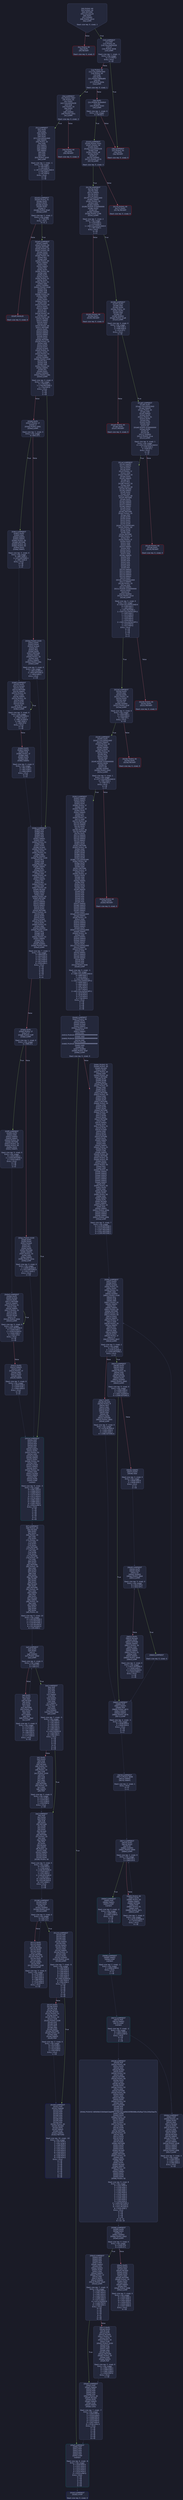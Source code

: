digraph G {
    node [shape=box, style="filled, rounded", color="#565f89", fontcolor="#c0caf5", fontname="Helvetica", fillcolor="#24283b"];
    edge [color="#414868", fontcolor="#c0caf5", fontname="Helvetica"];
    bgcolor="#1a1b26";
    0 [ label = "[00] PUSH1 80
[02] PUSH1 40
[04] MSTORE
[05] CALLVALUE
[06] DUP1
[07] ISZERO
[08] PUSH2 0010
[0b] JUMPI

Stack size req: 0, sizeΔ: 1
" shape = invhouse]
    1 [ label = "[0c] PUSH1 00
[0e] DUP1
[0f] REVERT

Stack size req: 0, sizeΔ: 0
" color = "red"]
    2 [ label = "[10] JUMPDEST
[11] POP
[12] PUSH1 04
[14] CALLDATASIZE
[15] LT
[16] PUSH2 0036
[19] JUMPI

Stack size req: 1, sizeΔ: -1
Entry->Op usage:
	0->17:POP:0
Entry->Exit:
	0->😵
"]
    3 [ label = "[1a] PUSH1 00
[1c] CALLDATALOAD
[1d] PUSH1 e0
[1f] SHR
[20] DUP1
[21] PUSH4 88f8d8f0
[26] EQ
[27] PUSH2 003b
[2a] JUMPI

Stack size req: 0, sizeΔ: 1
"]
    4 [ label = "[2b] DUP1
[2c] PUSH4 9c56d943
[31] EQ
[32] PUSH2 0163
[35] JUMPI

Stack size req: 1, sizeΔ: 0
Entry->Op usage:
	0->49:EQ:1
"]
    5 [ label = "[36] JUMPDEST
[37] PUSH1 00
[39] DUP1
[3a] REVERT

Stack size req: 0, sizeΔ: 0
" color = "red"]
    6 [ label = "[3b] JUMPDEST
[3c] PUSH2 0067
[3f] PUSH1 04
[41] DUP1
[42] CALLDATASIZE
[43] SUB
[44] PUSH1 20
[46] DUP2
[47] LT
[48] ISZERO
[49] PUSH2 0051
[4c] JUMPI

Stack size req: 0, sizeΔ: 3
"]
    7 [ label = "[4d] PUSH1 00
[4f] DUP1
[50] REVERT

Stack size req: 0, sizeΔ: 0
" color = "red"]
    8 [ label = "[51] JUMPDEST
[52] DUP2
[53] ADD
[54] SWAP1
[55] DUP1
[56] DUP1
[57] CALLDATALOAD
[58] SWAP1
[59] PUSH1 20
[5b] ADD
[5c] SWAP1
[5d] SWAP3
[5e] SWAP2
[5f] SWAP1
[60] POP
[61] POP
[62] POP
[63] PUSH2 02d3
[66] JUMP

Stack size req: 2, sizeΔ: -1
Entry->Op usage:
	0->83:ADD:1
	1->83:ADD:0
	1->87:CALLDATALOAD:0
	1->91:ADD:1
	1->97:POP:0
Entry->Exit:
	0->😵
	1->😵
"]
    9 [ label = "[67] JUMPDEST
[68] PUSH1 40
[6a] MLOAD
[6b] DUP1
[6c] DUP1
[6d] PUSH1 20
[6f] ADD
[70] DUP1
[71] PUSH1 20
[73] ADD
[74] DUP7
[75] DUP2
[76] MSTORE
[77] PUSH1 20
[79] ADD
[7a] DUP6
[7b] DUP2
[7c] MSTORE
[7d] PUSH1 20
[7f] ADD
[80] DUP5
[81] DUP2
[82] MSTORE
[83] PUSH1 20
[85] ADD
[86] DUP4
[87] DUP2
[88] SUB
[89] DUP4
[8a] MSTORE
[8b] DUP9
[8c] DUP2
[8d] DUP2
[8e] MLOAD
[8f] DUP2
[90] MSTORE
[91] PUSH1 20
[93] ADD
[94] SWAP2
[95] POP
[96] DUP1
[97] MLOAD
[98] SWAP1
[99] PUSH1 20
[9b] ADD
[9c] SWAP1
[9d] DUP1
[9e] DUP4
[9f] DUP4
[a0] PUSH1 00

Stack size req: 5, sizeΔ: 10
Entry->Op usage:
	0->130:MSTORE:1
	1->124:MSTORE:1
	2->118:MSTORE:1
	4->142:MLOAD:0
	4->151:MLOAD:0
	4->155:ADD:1
"]
    10 [ label = "[a2] JUMPDEST
[a3] DUP4
[a4] DUP2
[a5] LT
[a6] ISZERO
[a7] PUSH2 00bd
[aa] JUMPI

Stack size req: 4, sizeΔ: 0
Entry->Op usage:
	0->165:LT:0
	3->165:LT:1
"]
    11 [ label = "[ab] DUP1
[ac] DUP3
[ad] ADD
[ae] MLOAD
[af] DUP2
[b0] DUP5
[b1] ADD
[b2] MSTORE
[b3] PUSH1 20
[b5] DUP2
[b6] ADD
[b7] SWAP1
[b8] POP
[b9] PUSH2 00a2
[bc] JUMP

Stack size req: 3, sizeΔ: 0
Entry->Op usage:
	0->173:ADD:1
	0->177:ADD:1
	0->182:ADD:0
	0->184:POP:0
	1->173:ADD:0
	2->177:ADD:0
Entry->Exit:
	0->😵
"]
    12 [ label = "[bd] JUMPDEST
[be] POP
[bf] POP
[c0] POP
[c1] POP
[c2] SWAP1
[c3] POP
[c4] SWAP1
[c5] DUP2
[c6] ADD
[c7] SWAP1
[c8] PUSH1 1f
[ca] AND
[cb] DUP1
[cc] ISZERO
[cd] PUSH2 00ea
[d0] JUMPI

Stack size req: 7, sizeΔ: -5
Entry->Op usage:
	0->190:POP:0
	1->191:POP:0
	2->192:POP:0
	3->193:POP:0
	4->198:ADD:0
	4->202:AND:1
	4->204:ISZERO:0
	5->195:POP:0
	6->198:ADD:1
Entry->Exit:
	0->😵
	1->😵
	2->😵
	3->😵
	4->0
	5->😵
	6->😵
"]
    13 [ label = "[d1] DUP1
[d2] DUP3
[d3] SUB
[d4] DUP1
[d5] MLOAD
[d6] PUSH1 01
[d8] DUP4
[d9] PUSH1 20
[db] SUB
[dc] PUSH2 0100
[df] EXP
[e0] SUB
[e1] NOT
[e2] AND
[e3] DUP2
[e4] MSTORE
[e5] PUSH1 20
[e7] ADD
[e8] SWAP2
[e9] POP

Stack size req: 2, sizeΔ: 0
Entry->Op usage:
	0->211:SUB:1
	0->219:SUB:1
	1->211:SUB:0
	1->233:POP:0
Entry->Exit:
	1->😵
"]
    14 [ label = "[ea] JUMPDEST
[eb] POP
[ec] DUP4
[ed] DUP2
[ee] SUB
[ef] DUP3
[f0] MSTORE
[f1] DUP8
[f2] DUP2
[f3] DUP2
[f4] MLOAD
[f5] DUP2
[f6] MSTORE
[f7] PUSH1 20
[f9] ADD
[fa] SWAP2
[fb] POP
[fc] DUP1
[fd] MLOAD
[fe] SWAP1
[ff] PUSH1 20
[0101] ADD
[0102] SWAP1
[0103] DUP1
[0104] DUP4
[0105] DUP4
[0106] PUSH1 00

Stack size req: 9, sizeΔ: 5
Entry->Op usage:
	0->235:POP:0
	1->238:SUB:0
	1->246:MSTORE:0
	1->249:ADD:1
	1->251:POP:0
	2->240:MSTORE:0
	4->238:SUB:1
	8->244:MLOAD:0
	8->253:MLOAD:0
	8->257:ADD:1
Entry->Exit:
	0->😵
	1->😵
"]
    15 [ label = "[0108] JUMPDEST
[0109] DUP4
[010a] DUP2
[010b] LT
[010c] ISZERO
[010d] PUSH2 0123
[0110] JUMPI

Stack size req: 4, sizeΔ: 0
Entry->Op usage:
	0->267:LT:0
	3->267:LT:1
"]
    16 [ label = "[0111] DUP1
[0112] DUP3
[0113] ADD
[0114] MLOAD
[0115] DUP2
[0116] DUP5
[0117] ADD
[0118] MSTORE
[0119] PUSH1 20
[011b] DUP2
[011c] ADD
[011d] SWAP1
[011e] POP
[011f] PUSH2 0108
[0122] JUMP

Stack size req: 3, sizeΔ: 0
Entry->Op usage:
	0->275:ADD:1
	0->279:ADD:1
	0->284:ADD:0
	0->286:POP:0
	1->275:ADD:0
	2->279:ADD:0
Entry->Exit:
	0->😵
"]
    17 [ label = "[0123] JUMPDEST
[0124] POP
[0125] POP
[0126] POP
[0127] POP
[0128] SWAP1
[0129] POP
[012a] SWAP1
[012b] DUP2
[012c] ADD
[012d] SWAP1
[012e] PUSH1 1f
[0130] AND
[0131] DUP1
[0132] ISZERO
[0133] PUSH2 0150
[0136] JUMPI

Stack size req: 7, sizeΔ: -5
Entry->Op usage:
	0->292:POP:0
	1->293:POP:0
	2->294:POP:0
	3->295:POP:0
	4->300:ADD:0
	4->304:AND:1
	4->306:ISZERO:0
	5->297:POP:0
	6->300:ADD:1
Entry->Exit:
	0->😵
	1->😵
	2->😵
	3->😵
	4->0
	5->😵
	6->😵
"]
    18 [ label = "[0137] DUP1
[0138] DUP3
[0139] SUB
[013a] DUP1
[013b] MLOAD
[013c] PUSH1 01
[013e] DUP4
[013f] PUSH1 20
[0141] SUB
[0142] PUSH2 0100
[0145] EXP
[0146] SUB
[0147] NOT
[0148] AND
[0149] DUP2
[014a] MSTORE
[014b] PUSH1 20
[014d] ADD
[014e] SWAP2
[014f] POP

Stack size req: 2, sizeΔ: 0
Entry->Op usage:
	0->313:SUB:1
	0->321:SUB:1
	1->313:SUB:0
	1->335:POP:0
Entry->Exit:
	1->😵
"]
    19 [ label = "[0150] JUMPDEST
[0151] POP
[0152] SWAP8
[0153] POP
[0154] POP
[0155] POP
[0156] POP
[0157] POP
[0158] POP
[0159] POP
[015a] POP
[015b] PUSH1 40
[015d] MLOAD
[015e] DUP1
[015f] SWAP2
[0160] SUB
[0161] SWAP1
[0162] RETURN

Stack size req: 10, sizeΔ: -10
Entry->Op usage:
	0->337:POP:0
	1->352:SUB:0
	2->340:POP:0
	3->341:POP:0
	4->342:POP:0
	5->343:POP:0
	6->344:POP:0
	7->345:POP:0
	8->346:POP:0
	9->339:POP:0
Entry->Exit:
	0->😵
	1->😵
	2->😵
	3->😵
	4->😵
	5->😵
	6->😵
	7->😵
	8->😵
	9->😵
" color = "darkblue"]
    20 [ label = "[0163] JUMPDEST
[0164] PUSH2 02d1
[0167] PUSH1 04
[0169] DUP1
[016a] CALLDATASIZE
[016b] SUB
[016c] PUSH1 a0
[016e] DUP2
[016f] LT
[0170] ISZERO
[0171] PUSH2 0179
[0174] JUMPI

Stack size req: 0, sizeΔ: 3
"]
    21 [ label = "[0175] PUSH1 00
[0177] DUP1
[0178] REVERT

Stack size req: 0, sizeΔ: 0
" color = "red"]
    22 [ label = "[0179] JUMPDEST
[017a] DUP2
[017b] ADD
[017c] SWAP1
[017d] DUP1
[017e] DUP1
[017f] CALLDATALOAD
[0180] SWAP1
[0181] PUSH1 20
[0183] ADD
[0184] SWAP1
[0185] PUSH5 0100000000
[018b] DUP2
[018c] GT
[018d] ISZERO
[018e] PUSH2 0196
[0191] JUMPI

Stack size req: 2, sizeΔ: 2
Entry->Op usage:
	0->379:ADD:1
	1->379:ADD:0
	1->383:CALLDATALOAD:0
	1->387:ADD:1
Entry->Exit:
	0->😵
	1->2
"]
    23 [ label = "[0192] PUSH1 00
[0194] DUP1
[0195] REVERT

Stack size req: 0, sizeΔ: 0
" color = "red"]
    24 [ label = "[0196] JUMPDEST
[0197] DUP3
[0198] ADD
[0199] DUP4
[019a] PUSH1 20
[019c] DUP3
[019d] ADD
[019e] GT
[019f] ISZERO
[01a0] PUSH2 01a8
[01a3] JUMPI

Stack size req: 4, sizeΔ: 0
Entry->Op usage:
	0->408:ADD:1
	2->408:ADD:0
	3->414:GT:1
Entry->Exit:
	0->😵
"]
    25 [ label = "[01a4] PUSH1 00
[01a6] DUP1
[01a7] REVERT

Stack size req: 0, sizeΔ: 0
" color = "red"]
    26 [ label = "[01a8] JUMPDEST
[01a9] DUP1
[01aa] CALLDATALOAD
[01ab] SWAP1
[01ac] PUSH1 20
[01ae] ADD
[01af] SWAP2
[01b0] DUP5
[01b1] PUSH1 01
[01b3] DUP4
[01b4] MUL
[01b5] DUP5
[01b6] ADD
[01b7] GT
[01b8] PUSH5 0100000000
[01be] DUP4
[01bf] GT
[01c0] OR
[01c1] ISZERO
[01c2] PUSH2 01ca
[01c5] JUMPI

Stack size req: 4, sizeΔ: 1
Entry->Op usage:
	0->426:CALLDATALOAD:0
	0->430:ADD:1
	3->439:GT:1
Entry->Exit:
	0->😵
	1->0
"]
    27 [ label = "[01c6] PUSH1 00
[01c8] DUP1
[01c9] REVERT

Stack size req: 0, sizeΔ: 0
" color = "red"]
    28 [ label = "[01ca] JUMPDEST
[01cb] SWAP2
[01cc] SWAP1
[01cd] DUP1
[01ce] DUP1
[01cf] PUSH1 1f
[01d1] ADD
[01d2] PUSH1 20
[01d4] DUP1
[01d5] SWAP2
[01d6] DIV
[01d7] MUL
[01d8] PUSH1 20
[01da] ADD
[01db] PUSH1 40
[01dd] MLOAD
[01de] SWAP1
[01df] DUP2
[01e0] ADD
[01e1] PUSH1 40
[01e3] MSTORE
[01e4] DUP1
[01e5] SWAP4
[01e6] SWAP3
[01e7] SWAP2
[01e8] SWAP1
[01e9] DUP2
[01ea] DUP2
[01eb] MSTORE
[01ec] PUSH1 20
[01ee] ADD
[01ef] DUP4
[01f0] DUP4
[01f1] DUP1
[01f2] DUP3
[01f3] DUP5
[01f4] CALLDATACOPY
[01f5] PUSH1 00
[01f7] DUP2
[01f8] DUP5
[01f9] ADD
[01fa] MSTORE
[01fb] PUSH1 1f
[01fd] NOT
[01fe] PUSH1 1f
[0200] DUP3
[0201] ADD
[0202] AND
[0203] SWAP1
[0204] POP
[0205] DUP1
[0206] DUP4
[0207] ADD
[0208] SWAP3
[0209] POP
[020a] POP
[020b] POP
[020c] POP
[020d] POP
[020e] POP
[020f] POP
[0210] SWAP2
[0211] SWAP3
[0212] SWAP2
[0213] SWAP3
[0214] SWAP1
[0215] DUP1
[0216] CALLDATALOAD
[0217] SWAP1
[0218] PUSH1 20
[021a] ADD
[021b] SWAP1
[021c] PUSH5 0100000000
[0222] DUP2
[0223] GT
[0224] ISZERO
[0225] PUSH2 022d
[0228] JUMPI

Stack size req: 5, sizeΔ: 0
Entry->Op usage:
	0->534:CALLDATALOAD:0
	0->538:ADD:1
	1->465:ADD:1
	1->491:MSTORE:1
	1->500:CALLDATACOPY:2
	1->505:ADD:1
	1->513:ADD:0
	1->516:POP:0
	1->525:POP:0
	1->526:POP:0
	2->500:CALLDATACOPY:1
	2->523:POP:0
	2->527:POP:0
Entry->Exit:
	0->😵
	1->😵
	2->😵
	3->2
	4->3
"]
    29 [ label = "[0229] PUSH1 00
[022b] DUP1
[022c] REVERT

Stack size req: 0, sizeΔ: 0
" color = "red"]
    30 [ label = "[022d] JUMPDEST
[022e] DUP3
[022f] ADD
[0230] DUP4
[0231] PUSH1 20
[0233] DUP3
[0234] ADD
[0235] GT
[0236] ISZERO
[0237] PUSH2 023f
[023a] JUMPI

Stack size req: 4, sizeΔ: 0
Entry->Op usage:
	0->559:ADD:1
	2->559:ADD:0
	3->565:GT:1
Entry->Exit:
	0->😵
"]
    31 [ label = "[023b] PUSH1 00
[023d] DUP1
[023e] REVERT

Stack size req: 0, sizeΔ: 0
" color = "red"]
    32 [ label = "[023f] JUMPDEST
[0240] DUP1
[0241] CALLDATALOAD
[0242] SWAP1
[0243] PUSH1 20
[0245] ADD
[0246] SWAP2
[0247] DUP5
[0248] PUSH1 01
[024a] DUP4
[024b] MUL
[024c] DUP5
[024d] ADD
[024e] GT
[024f] PUSH5 0100000000
[0255] DUP4
[0256] GT
[0257] OR
[0258] ISZERO
[0259] PUSH2 0261
[025c] JUMPI

Stack size req: 4, sizeΔ: 1
Entry->Op usage:
	0->577:CALLDATALOAD:0
	0->581:ADD:1
	3->590:GT:1
Entry->Exit:
	0->😵
	1->0
"]
    33 [ label = "[025d] PUSH1 00
[025f] DUP1
[0260] REVERT

Stack size req: 0, sizeΔ: 0
" color = "red"]
    34 [ label = "[0261] JUMPDEST
[0262] SWAP2
[0263] SWAP1
[0264] DUP1
[0265] DUP1
[0266] PUSH1 1f
[0268] ADD
[0269] PUSH1 20
[026b] DUP1
[026c] SWAP2
[026d] DIV
[026e] MUL
[026f] PUSH1 20
[0271] ADD
[0272] PUSH1 40
[0274] MLOAD
[0275] SWAP1
[0276] DUP2
[0277] ADD
[0278] PUSH1 40
[027a] MSTORE
[027b] DUP1
[027c] SWAP4
[027d] SWAP3
[027e] SWAP2
[027f] SWAP1
[0280] DUP2
[0281] DUP2
[0282] MSTORE
[0283] PUSH1 20
[0285] ADD
[0286] DUP4
[0287] DUP4
[0288] DUP1
[0289] DUP3
[028a] DUP5
[028b] CALLDATACOPY
[028c] PUSH1 00
[028e] DUP2
[028f] DUP5
[0290] ADD
[0291] MSTORE
[0292] PUSH1 1f
[0294] NOT
[0295] PUSH1 1f
[0297] DUP3
[0298] ADD
[0299] AND
[029a] SWAP1
[029b] POP
[029c] DUP1
[029d] DUP4
[029e] ADD
[029f] SWAP3
[02a0] POP
[02a1] POP
[02a2] POP
[02a3] POP
[02a4] POP
[02a5] POP
[02a6] POP
[02a7] SWAP2
[02a8] SWAP3
[02a9] SWAP2
[02aa] SWAP3
[02ab] SWAP1
[02ac] DUP1
[02ad] CALLDATALOAD
[02ae] SWAP1
[02af] PUSH1 20
[02b1] ADD
[02b2] SWAP1
[02b3] SWAP3
[02b4] SWAP2
[02b5] SWAP1
[02b6] DUP1
[02b7] CALLDATALOAD
[02b8] SWAP1
[02b9] PUSH1 20
[02bb] ADD
[02bc] SWAP1
[02bd] SWAP3
[02be] SWAP2
[02bf] SWAP1
[02c0] DUP1
[02c1] CALLDATALOAD
[02c2] SWAP1
[02c3] PUSH1 20
[02c5] ADD
[02c6] SWAP1
[02c7] SWAP3
[02c8] SWAP2
[02c9] SWAP1
[02ca] POP
[02cb] POP
[02cc] POP
[02cd] PUSH2 0446
[02d0] JUMP

Stack size req: 5, sizeΔ: -1
Entry->Op usage:
	0->685:CALLDATALOAD:0
	0->689:ADD:1
	1->616:ADD:1
	1->642:MSTORE:1
	1->651:CALLDATACOPY:2
	1->656:ADD:1
	1->664:ADD:0
	1->667:POP:0
	1->676:POP:0
	1->677:POP:0
	2->651:CALLDATACOPY:1
	2->674:POP:0
	2->678:POP:0
	3->715:POP:0
	4->716:POP:0
Entry->Exit:
	0->😵
	1->😵
	2->😵
	3->😵
	4->😵
"]
    35 [ label = "[02d1] JUMPDEST
[02d2] STOP

Stack size req: 0, sizeΔ: 0
" color = "darkblue"]
    36 [ label = "[02d3] JUMPDEST
[02d4] PUSH1 01
[02d6] DUP2
[02d7] DUP2
[02d8] SLOAD
[02d9] DUP2
[02da] LT
[02db] PUSH2 02e0
[02de] JUMPI

Stack size req: 1, sizeΔ: 2
Entry->Op usage:
	0->730:LT:0
Entry->Exit:
	0->0, 2
"]
    37 [ label = "[02df] INVALID

Stack size req: 0, sizeΔ: 0
" color = "red"]
    38 [ label = "[02e0] JUMPDEST
[02e1] SWAP1
[02e2] PUSH1 00
[02e4] MSTORE
[02e5] PUSH1 20
[02e7] PUSH1 00
[02e9] SHA3
[02ea] SWAP1
[02eb] PUSH1 05
[02ed] MUL
[02ee] ADD
[02ef] PUSH1 00
[02f1] SWAP2
[02f2] POP
[02f3] SWAP1
[02f4] POP
[02f5] DUP1
[02f6] PUSH1 00
[02f8] ADD
[02f9] DUP1
[02fa] SLOAD
[02fb] PUSH1 01
[02fd] DUP2
[02fe] PUSH1 01
[0300] AND
[0301] ISZERO
[0302] PUSH2 0100
[0305] MUL
[0306] SUB
[0307] AND
[0308] PUSH1 02
[030a] SWAP1
[030b] DIV
[030c] DUP1
[030d] PUSH1 1f
[030f] ADD
[0310] PUSH1 20
[0312] DUP1
[0313] SWAP2
[0314] DIV
[0315] MUL
[0316] PUSH1 20
[0318] ADD
[0319] PUSH1 40
[031b] MLOAD
[031c] SWAP1
[031d] DUP2
[031e] ADD
[031f] PUSH1 40
[0321] MSTORE
[0322] DUP1
[0323] SWAP3
[0324] SWAP2
[0325] SWAP1
[0326] DUP2
[0327] DUP2
[0328] MSTORE
[0329] PUSH1 20
[032b] ADD
[032c] DUP3
[032d] DUP1
[032e] SLOAD
[032f] PUSH1 01
[0331] DUP2
[0332] PUSH1 01
[0334] AND
[0335] ISZERO
[0336] PUSH2 0100
[0339] MUL
[033a] SUB
[033b] AND
[033c] PUSH1 02
[033e] SWAP1
[033f] DIV
[0340] DUP1
[0341] ISZERO
[0342] PUSH2 038c
[0345] JUMPI

Stack size req: 3, sizeΔ: 4
Entry->Op usage:
	0->749:MUL:1
	1->740:MSTORE:1
	2->754:POP:0
Entry->Exit:
	0->😵
	1->😵
	2->😵
"]
    39 [ label = "[0346] DUP1
[0347] PUSH1 1f
[0349] LT
[034a] PUSH2 0361
[034d] JUMPI

Stack size req: 1, sizeΔ: 0
Entry->Op usage:
	0->841:LT:1
"]
    40 [ label = "[034e] PUSH2 0100
[0351] DUP1
[0352] DUP4
[0353] SLOAD
[0354] DIV
[0355] MUL
[0356] DUP4
[0357] MSTORE
[0358] SWAP2
[0359] PUSH1 20
[035b] ADD
[035c] SWAP2
[035d] PUSH2 038c
[0360] JUMP

Stack size req: 3, sizeΔ: 0
Entry->Op usage:
	1->851:SLOAD:0
	2->855:MSTORE:0
	2->859:ADD:1
Entry->Exit:
	2->😵
"]
    41 [ label = "[0361] JUMPDEST
[0362] DUP3
[0363] ADD
[0364] SWAP2
[0365] SWAP1
[0366] PUSH1 00
[0368] MSTORE
[0369] PUSH1 20
[036b] PUSH1 00
[036d] SHA3
[036e] SWAP1

Stack size req: 3, sizeΔ: 0
Entry->Op usage:
	0->867:ADD:1
	1->872:MSTORE:1
	2->867:ADD:0
Entry->Exit:
	0->😵
	1->😵
	2->0
"]
    42 [ label = "[036f] JUMPDEST
[0370] DUP2
[0371] SLOAD
[0372] DUP2
[0373] MSTORE
[0374] SWAP1
[0375] PUSH1 01
[0377] ADD
[0378] SWAP1
[0379] PUSH1 20
[037b] ADD
[037c] DUP1
[037d] DUP4
[037e] GT
[037f] PUSH2 036f
[0382] JUMPI

Stack size req: 3, sizeΔ: 0
Entry->Op usage:
	0->883:MSTORE:0
	0->891:ADD:1
	1->881:SLOAD:0
	1->887:ADD:1
	2->894:GT:0
Entry->Exit:
	0->😵
	1->😵
"]
    43 [ label = "[0383] DUP3
[0384] SWAP1
[0385] SUB
[0386] PUSH1 1f
[0388] AND
[0389] DUP3
[038a] ADD
[038b] SWAP2

Stack size req: 3, sizeΔ: 0
Entry->Op usage:
	0->901:SUB:0
	2->901:SUB:1
	2->906:ADD:0
Entry->Exit:
	0->😵
	2->0
"]
    44 [ label = "[038c] JUMPDEST
[038d] POP
[038e] POP
[038f] POP
[0390] POP
[0391] POP
[0392] SWAP1
[0393] DUP1
[0394] PUSH1 01
[0396] ADD
[0397] DUP1
[0398] SLOAD
[0399] PUSH1 01
[039b] DUP2
[039c] PUSH1 01
[039e] AND
[039f] ISZERO
[03a0] PUSH2 0100
[03a3] MUL
[03a4] SUB
[03a5] AND
[03a6] PUSH1 02
[03a8] SWAP1
[03a9] DIV
[03aa] DUP1
[03ab] PUSH1 1f
[03ad] ADD
[03ae] PUSH1 20
[03b0] DUP1
[03b1] SWAP2
[03b2] DIV
[03b3] MUL
[03b4] PUSH1 20
[03b6] ADD
[03b7] PUSH1 40
[03b9] MLOAD
[03ba] SWAP1
[03bb] DUP2
[03bc] ADD
[03bd] PUSH1 40
[03bf] MSTORE
[03c0] DUP1
[03c1] SWAP3
[03c2] SWAP2
[03c3] SWAP1
[03c4] DUP2
[03c5] DUP2
[03c6] MSTORE
[03c7] PUSH1 20
[03c9] ADD
[03ca] DUP3
[03cb] DUP1
[03cc] SLOAD
[03cd] PUSH1 01
[03cf] DUP2
[03d0] PUSH1 01
[03d2] AND
[03d3] ISZERO
[03d4] PUSH2 0100
[03d7] MUL
[03d8] SUB
[03d9] AND
[03da] PUSH1 02
[03dc] SWAP1
[03dd] DIV
[03de] DUP1
[03df] ISZERO
[03e0] PUSH2 042a
[03e3] JUMPI

Stack size req: 7, sizeΔ: 1
Entry->Op usage:
	0->909:POP:0
	1->910:POP:0
	2->911:POP:0
	3->912:POP:0
	4->913:POP:0
	6->918:ADD:1
Entry->Exit:
	0->😵
	1->😵
	2->😵
	3->😵
	4->😵
	5->7
	6->6
"]
    45 [ label = "[03e4] DUP1
[03e5] PUSH1 1f
[03e7] LT
[03e8] PUSH2 03ff
[03eb] JUMPI

Stack size req: 1, sizeΔ: 0
Entry->Op usage:
	0->999:LT:1
"]
    46 [ label = "[03ec] PUSH2 0100
[03ef] DUP1
[03f0] DUP4
[03f1] SLOAD
[03f2] DIV
[03f3] MUL
[03f4] DUP4
[03f5] MSTORE
[03f6] SWAP2
[03f7] PUSH1 20
[03f9] ADD
[03fa] SWAP2
[03fb] PUSH2 042a
[03fe] JUMP

Stack size req: 3, sizeΔ: 0
Entry->Op usage:
	1->1009:SLOAD:0
	2->1013:MSTORE:0
	2->1017:ADD:1
Entry->Exit:
	2->😵
"]
    47 [ label = "[03ff] JUMPDEST
[0400] DUP3
[0401] ADD
[0402] SWAP2
[0403] SWAP1
[0404] PUSH1 00
[0406] MSTORE
[0407] PUSH1 20
[0409] PUSH1 00
[040b] SHA3
[040c] SWAP1

Stack size req: 3, sizeΔ: 0
Entry->Op usage:
	0->1025:ADD:1
	1->1030:MSTORE:1
	2->1025:ADD:0
Entry->Exit:
	0->😵
	1->😵
	2->0
"]
    48 [ label = "[040d] JUMPDEST
[040e] DUP2
[040f] SLOAD
[0410] DUP2
[0411] MSTORE
[0412] SWAP1
[0413] PUSH1 01
[0415] ADD
[0416] SWAP1
[0417] PUSH1 20
[0419] ADD
[041a] DUP1
[041b] DUP4
[041c] GT
[041d] PUSH2 040d
[0420] JUMPI

Stack size req: 3, sizeΔ: 0
Entry->Op usage:
	0->1041:MSTORE:0
	0->1049:ADD:1
	1->1039:SLOAD:0
	1->1045:ADD:1
	2->1052:GT:0
Entry->Exit:
	0->😵
	1->😵
"]
    49 [ label = "[0421] DUP3
[0422] SWAP1
[0423] SUB
[0424] PUSH1 1f
[0426] AND
[0427] DUP3
[0428] ADD
[0429] SWAP2

Stack size req: 3, sizeΔ: 0
Entry->Op usage:
	0->1059:SUB:0
	2->1059:SUB:1
	2->1064:ADD:0
Entry->Exit:
	0->😵
	2->0
"]
    50 [ label = "[042a] JUMPDEST
[042b] POP
[042c] POP
[042d] POP
[042e] POP
[042f] POP
[0430] SWAP1
[0431] DUP1
[0432] PUSH1 02
[0434] ADD
[0435] SLOAD
[0436] SWAP1
[0437] DUP1
[0438] PUSH1 03
[043a] ADD
[043b] SLOAD
[043c] SWAP1
[043d] DUP1
[043e] PUSH1 04
[0440] ADD
[0441] SLOAD
[0442] SWAP1
[0443] POP
[0444] DUP6
[0445] JUMP
Indirect!

Stack size req: 9, sizeΔ: -3
Entry->Op usage:
	0->1067:POP:0
	1->1068:POP:0
	2->1069:POP:0
	3->1070:POP:0
	4->1071:POP:0
	6->1076:ADD:1
	6->1082:ADD:1
	6->1088:ADD:1
	6->1091:POP:0
	8->1093:JUMP:0
Entry->Exit:
	0->😵
	1->😵
	2->😵
	3->😵
	4->😵
	5->3
	6->😵
" color = "teal"]
    51 [ label = "[0446] JUMPDEST
[0447] PUSH1 00
[0449] DUP1
[044a] SWAP1
[044b] SLOAD
[044c] SWAP1
[044d] PUSH2 0100
[0450] EXP
[0451] SWAP1
[0452] DIV
[0453] PUSH20 ffffffffffffffffffffffffffffffffffffffff
[0468] AND
[0469] PUSH20 ffffffffffffffffffffffffffffffffffffffff
[047e] AND
[047f] CALLER
[0480] PUSH20 ffffffffffffffffffffffffffffffffffffffff
[0495] AND
[0496] EQ
[0497] ISZERO
[0498] PUSH2 05ef
[049b] JUMPI

Stack size req: 0, sizeΔ: 0
"]
    52 [ label = "[049c] PUSH1 01
[049e] PUSH1 40
[04a0] MLOAD
[04a1] DUP1
[04a2] PUSH1 a0
[04a4] ADD
[04a5] PUSH1 40
[04a7] MSTORE
[04a8] DUP1
[04a9] DUP8
[04aa] DUP2
[04ab] MSTORE
[04ac] PUSH1 20
[04ae] ADD
[04af] DUP7
[04b0] DUP2
[04b1] MSTORE
[04b2] PUSH1 20
[04b4] ADD
[04b5] DUP6
[04b6] DUP2
[04b7] MSTORE
[04b8] PUSH1 20
[04ba] ADD
[04bb] DUP5
[04bc] DUP2
[04bd] MSTORE
[04be] PUSH1 20
[04c0] ADD
[04c1] DUP4
[04c2] DUP2
[04c3] MSTORE
[04c4] POP
[04c5] SWAP1
[04c6] DUP1
[04c7] PUSH1 01
[04c9] DUP2
[04ca] SLOAD
[04cb] ADD
[04cc] DUP1
[04cd] DUP3
[04ce] SSTORE
[04cf] DUP1
[04d0] SWAP2
[04d1] POP
[04d2] POP
[04d3] SWAP1
[04d4] PUSH1 01
[04d6] DUP3
[04d7] SUB
[04d8] SWAP1
[04d9] PUSH1 00
[04db] MSTORE
[04dc] PUSH1 20
[04de] PUSH1 00
[04e0] SHA3
[04e1] SWAP1
[04e2] PUSH1 05
[04e4] MUL
[04e5] ADD
[04e6] PUSH1 00
[04e8] SWAP1
[04e9] SWAP2
[04ea] SWAP3
[04eb] SWAP1
[04ec] SWAP2
[04ed] SWAP1
[04ee] SWAP2
[04ef] POP
[04f0] PUSH1 00
[04f2] DUP3
[04f3] ADD
[04f4] MLOAD
[04f5] DUP2
[04f6] PUSH1 00
[04f8] ADD
[04f9] SWAP1
[04fa] DUP1
[04fb] MLOAD
[04fc] SWAP1
[04fd] PUSH1 20
[04ff] ADD
[0500] SWAP1
[0501] PUSH2 050b
[0504] SWAP3
[0505] SWAP2
[0506] SWAP1
[0507] PUSH2 05f6
[050a] JUMP

Stack size req: 5, sizeΔ: 7
Entry->Op usage:
	0->1219:MSTORE:1
	1->1213:MSTORE:1
	2->1207:MSTORE:1
	3->1201:MSTORE:1
	4->1195:MSTORE:1
"]
    53 [ label = "[050b] JUMPDEST
[050c] POP
[050d] PUSH1 20
[050f] DUP3
[0510] ADD
[0511] MLOAD
[0512] DUP2
[0513] PUSH1 01
[0515] ADD
[0516] SWAP1
[0517] DUP1
[0518] MLOAD
[0519] SWAP1
[051a] PUSH1 20
[051c] ADD
[051d] SWAP1
[051e] PUSH2 0528
[0521] SWAP3
[0522] SWAP2
[0523] SWAP1
[0524] PUSH2 05f6
[0527] JUMP

Stack size req: 3, sizeΔ: 3
Entry->Op usage:
	0->1292:POP:0
	1->1301:ADD:1
	2->1296:ADD:0
Entry->Exit:
	0->😵
"]
    54 [ label = "[0528] JUMPDEST
[0529] POP
[052a] PUSH1 40
[052c] DUP3
[052d] ADD
[052e] MLOAD
[052f] DUP2
[0530] PUSH1 02
[0532] ADD
[0533] SSTORE
[0534] PUSH1 60
[0536] DUP3
[0537] ADD
[0538] MLOAD
[0539] DUP2
[053a] PUSH1 03
[053c] ADD
[053d] SSTORE
[053e] PUSH1 80
[0540] DUP3
[0541] ADD
[0542] MLOAD
[0543] DUP2
[0544] PUSH1 04
[0546] ADD
[0547] SSTORE
[0548] POP
[0549] POP
[054a] POP
[054b] PUSH32 68569b533bfdeb53ee0f87318e7aa1ad56335f80086c45dfaa733c24fa43ea7b
[056c] DUP6
[056d] DUP3
[056e] PUSH1 40
[0570] MLOAD
[0571] DUP1
[0572] DUP1
[0573] PUSH1 20
[0575] ADD
[0576] DUP4
[0577] DUP2
[0578] MSTORE
[0579] PUSH1 20
[057b] ADD
[057c] DUP3
[057d] DUP2
[057e] SUB
[057f] DUP3
[0580] MSTORE
[0581] DUP5
[0582] DUP2
[0583] DUP2
[0584] MLOAD
[0585] DUP2
[0586] MSTORE
[0587] PUSH1 20
[0589] ADD
[058a] SWAP2
[058b] POP
[058c] DUP1
[058d] MLOAD
[058e] SWAP1
[058f] PUSH1 20
[0591] ADD
[0592] SWAP1
[0593] DUP1
[0594] DUP4
[0595] DUP4
[0596] PUSH1 00

Stack size req: 9, sizeΔ: 8
Entry->Op usage:
	0->1321:POP:0
	1->1330:ADD:1
	1->1340:ADD:1
	1->1350:ADD:1
	1->1352:POP:0
	2->1325:ADD:0
	2->1335:ADD:0
	2->1345:ADD:0
	2->1353:POP:0
	3->1354:POP:0
	4->1400:MSTORE:1
	8->1412:MLOAD:0
	8->1421:MLOAD:0
	8->1425:ADD:1
Entry->Exit:
	0->😵
	1->😵
	2->😵
	3->😵
	4->9, 12
	8->10, 16
"]
    55 [ label = "[0598] JUMPDEST
[0599] DUP4
[059a] DUP2
[059b] LT
[059c] ISZERO
[059d] PUSH2 05b3
[05a0] JUMPI

Stack size req: 4, sizeΔ: 0
Entry->Op usage:
	0->1435:LT:0
	3->1435:LT:1
"]
    56 [ label = "[05a1] DUP1
[05a2] DUP3
[05a3] ADD
[05a4] MLOAD
[05a5] DUP2
[05a6] DUP5
[05a7] ADD
[05a8] MSTORE
[05a9] PUSH1 20
[05ab] DUP2
[05ac] ADD
[05ad] SWAP1
[05ae] POP
[05af] PUSH2 0598
[05b2] JUMP

Stack size req: 3, sizeΔ: 0
Entry->Op usage:
	0->1443:ADD:1
	0->1447:ADD:1
	0->1452:ADD:0
	0->1454:POP:0
	1->1443:ADD:0
	2->1447:ADD:0
Entry->Exit:
	0->😵
"]
    57 [ label = "[05b3] JUMPDEST
[05b4] POP
[05b5] POP
[05b6] POP
[05b7] POP
[05b8] SWAP1
[05b9] POP
[05ba] SWAP1
[05bb] DUP2
[05bc] ADD
[05bd] SWAP1
[05be] PUSH1 1f
[05c0] AND
[05c1] DUP1
[05c2] ISZERO
[05c3] PUSH2 05e0
[05c6] JUMPI

Stack size req: 7, sizeΔ: -5
Entry->Op usage:
	0->1460:POP:0
	1->1461:POP:0
	2->1462:POP:0
	3->1463:POP:0
	4->1468:ADD:0
	4->1472:AND:1
	4->1474:ISZERO:0
	5->1465:POP:0
	6->1468:ADD:1
Entry->Exit:
	0->😵
	1->😵
	2->😵
	3->😵
	4->0
	5->😵
	6->😵
"]
    58 [ label = "[05c7] DUP1
[05c8] DUP3
[05c9] SUB
[05ca] DUP1
[05cb] MLOAD
[05cc] PUSH1 01
[05ce] DUP4
[05cf] PUSH1 20
[05d1] SUB
[05d2] PUSH2 0100
[05d5] EXP
[05d6] SUB
[05d7] NOT
[05d8] AND
[05d9] DUP2
[05da] MSTORE
[05db] PUSH1 20
[05dd] ADD
[05de] SWAP2
[05df] POP

Stack size req: 2, sizeΔ: 0
Entry->Op usage:
	0->1481:SUB:1
	0->1489:SUB:1
	1->1481:SUB:0
	1->1503:POP:0
Entry->Exit:
	1->😵
"]
    59 [ label = "[05e0] JUMPDEST
[05e1] POP
[05e2] SWAP4
[05e3] POP
[05e4] POP
[05e5] POP
[05e6] POP
[05e7] PUSH1 40
[05e9] MLOAD
[05ea] DUP1
[05eb] SWAP2
[05ec] SUB
[05ed] SWAP1
[05ee] LOG1

Stack size req: 7, sizeΔ: -7
Entry->Op usage:
	0->1505:POP:0
	1->1516:SUB:0
	2->1508:POP:0
	3->1509:POP:0
	4->1510:POP:0
	5->1507:POP:0
	6->1518:LOG1:2
Entry->Exit:
	0->😵
	1->😵
	2->😵
	3->😵
	4->😵
	5->😵
	6->😵
"]
    60 [ label = "[05ef] JUMPDEST
[05f0] POP
[05f1] POP
[05f2] POP
[05f3] POP
[05f4] POP
[05f5] JUMP
Indirect!

Stack size req: 6, sizeΔ: -6
Entry->Op usage:
	0->1520:POP:0
	1->1521:POP:0
	2->1522:POP:0
	3->1523:POP:0
	4->1524:POP:0
	5->1525:JUMP:0
Entry->Exit:
	0->😵
	1->😵
	2->😵
	3->😵
	4->😵
	5->😵
" color = "teal"]
    61 [ label = "[05f6] JUMPDEST
[05f7] DUP3
[05f8] DUP1
[05f9] SLOAD
[05fa] PUSH1 01
[05fc] DUP2
[05fd] PUSH1 01
[05ff] AND
[0600] ISZERO
[0601] PUSH2 0100
[0604] MUL
[0605] SUB
[0606] AND
[0607] PUSH1 02
[0609] SWAP1
[060a] DIV
[060b] SWAP1
[060c] PUSH1 00
[060e] MSTORE
[060f] PUSH1 20
[0611] PUSH1 00
[0613] SHA3
[0614] SWAP1
[0615] PUSH1 1f
[0617] ADD
[0618] PUSH1 20
[061a] SWAP1
[061b] DIV
[061c] DUP2
[061d] ADD
[061e] SWAP3
[061f] DUP3
[0620] PUSH1 1f
[0622] LT
[0623] PUSH2 0637
[0626] JUMPI

Stack size req: 3, sizeΔ: 2
Entry->Op usage:
	0->1570:LT:1
	2->1529:SLOAD:0
	2->1550:MSTORE:1
Entry->Exit:
	1->0
"]
    62 [ label = "[0627] DUP1
[0628] MLOAD
[0629] PUSH1 ff
[062b] NOT
[062c] AND
[062d] DUP4
[062e] DUP1
[062f] ADD
[0630] OR
[0631] DUP6
[0632] SSTORE
[0633] PUSH2 0665
[0636] JUMP

Stack size req: 5, sizeΔ: 0
Entry->Op usage:
	0->1576:MLOAD:0
	2->1583:ADD:0
	2->1583:ADD:1
	4->1586:SSTORE:0
"]
    63 [ label = "[0637] JUMPDEST
[0638] DUP3
[0639] DUP1
[063a] ADD
[063b] PUSH1 01
[063d] ADD
[063e] DUP6
[063f] SSTORE
[0640] DUP3
[0641] ISZERO
[0642] PUSH2 0665
[0645] JUMPI

Stack size req: 5, sizeΔ: 0
Entry->Op usage:
	2->1594:ADD:0
	2->1594:ADD:1
	2->1601:ISZERO:0
	4->1599:SSTORE:0
"]
    64 [ label = "[0646] SWAP2
[0647] DUP3
[0648] ADD

Stack size req: 3, sizeΔ: 0
Entry->Op usage:
	0->1608:ADD:0
	2->1608:ADD:1
Entry->Exit:
	0->2
	2->😵
"]
    65 [ label = "[0649] JUMPDEST
[064a] DUP3
[064b] DUP2
[064c] GT
[064d] ISZERO
[064e] PUSH2 0664
[0651] JUMPI

Stack size req: 3, sizeΔ: 0
Entry->Op usage:
	0->1612:GT:0
	2->1612:GT:1
"]
    66 [ label = "[0652] DUP3
[0653] MLOAD
[0654] DUP3
[0655] SSTORE
[0656] SWAP2
[0657] PUSH1 20
[0659] ADD
[065a] SWAP2
[065b] SWAP1
[065c] PUSH1 01
[065e] ADD
[065f] SWAP1
[0660] PUSH2 0649
[0663] JUMP

Stack size req: 3, sizeΔ: 0
Entry->Op usage:
	1->1621:SSTORE:0
	1->1630:ADD:1
	2->1619:MLOAD:0
	2->1625:ADD:1
Entry->Exit:
	1->😵
	2->😵
"]
    67 [ label = "[0664] JUMPDEST

Stack size req: 0, sizeΔ: 0
"]
    68 [ label = "[0665] JUMPDEST
[0666] POP
[0667] SWAP1
[0668] POP
[0669] PUSH2 0672
[066c] SWAP2
[066d] SWAP1
[066e] PUSH2 0676
[0671] JUMP

Stack size req: 4, sizeΔ: -1
Entry->Op usage:
	0->1638:POP:0
	2->1640:POP:0
Entry->Exit:
	0->😵
	2->😵
	3->1
"]
    69 [ label = "[0672] JUMPDEST
[0673] POP
[0674] SWAP1
[0675] JUMP
Indirect!

Stack size req: 3, sizeΔ: -2
Entry->Op usage:
	0->1651:POP:0
	2->1653:JUMP:0
Entry->Exit:
	0->😵
	1->0
	2->😵
" color = "teal"]
    70 [ label = "[0676] JUMPDEST
[0677] PUSH2 0698
[067a] SWAP2
[067b] SWAP1

Stack size req: 2, sizeΔ: 1
Entry->Exit:
	0->0
	1->1
"]
    71 [ label = "[067c] JUMPDEST
[067d] DUP1
[067e] DUP3
[067f] GT
[0680] ISZERO
[0681] PUSH2 0694
[0684] JUMPI

Stack size req: 2, sizeΔ: 0
Entry->Op usage:
	0->1663:GT:1
	1->1663:GT:0
"]
    72 [ label = "[0685] PUSH1 00
[0687] DUP2
[0688] PUSH1 00
[068a] SWAP1
[068b] SSTORE
[068c] POP
[068d] PUSH1 01
[068f] ADD
[0690] PUSH2 067c
[0693] JUMP

Stack size req: 1, sizeΔ: 0
Entry->Op usage:
	0->1675:SSTORE:0
	0->1679:ADD:1
Entry->Exit:
	0->😵
"]
    73 [ label = "[0694] JUMPDEST
[0695] POP
[0696] SWAP1
[0697] JUMP
Indirect!

Stack size req: 3, sizeΔ: -2
Entry->Op usage:
	0->1685:POP:0
	2->1687:JUMP:0
Entry->Exit:
	0->😵
	1->0
	2->😵
" color = "teal"]
    74 [ label = "[0698] JUMPDEST
[0699] SWAP1
[069a] JUMP
Indirect!

Stack size req: 2, sizeΔ: -1
Entry->Op usage:
	1->1690:JUMP:0
Entry->Exit:
	0->0
	1->😵
" color = "teal"]
    0 -> 1 [ label = "False" color = "#f7768e"]
    0 -> 2 [ label = "True" color = "#9ece6a"]
    2 -> 3 [ label = "False" color = "#f7768e"]
    2 -> 5 [ label = "True" color = "#9ece6a"]
    3 -> 4 [ label = "False" color = "#f7768e"]
    3 -> 6 [ label = "True" color = "#9ece6a"]
    4 -> 5 [ label = "False" color = "#f7768e"]
    4 -> 20 [ label = "True" color = "#9ece6a"]
    6 -> 7 [ label = "False" color = "#f7768e"]
    6 -> 8 [ label = "True" color = "#9ece6a"]
    8 -> 36 [ ]
    9 -> 10 [ ]
    10 -> 11 [ label = "False" color = "#f7768e"]
    10 -> 12 [ label = "True" color = "#9ece6a"]
    11 -> 10 [ ]
    12 -> 13 [ label = "False" color = "#f7768e"]
    12 -> 14 [ label = "True" color = "#9ece6a"]
    13 -> 14 [ ]
    14 -> 15 [ ]
    15 -> 16 [ label = "False" color = "#f7768e"]
    15 -> 17 [ label = "True" color = "#9ece6a"]
    16 -> 15 [ ]
    17 -> 18 [ label = "False" color = "#f7768e"]
    17 -> 19 [ label = "True" color = "#9ece6a"]
    18 -> 19 [ ]
    20 -> 21 [ label = "False" color = "#f7768e"]
    20 -> 22 [ label = "True" color = "#9ece6a"]
    22 -> 23 [ label = "False" color = "#f7768e"]
    22 -> 24 [ label = "True" color = "#9ece6a"]
    24 -> 25 [ label = "False" color = "#f7768e"]
    24 -> 26 [ label = "True" color = "#9ece6a"]
    26 -> 27 [ label = "False" color = "#f7768e"]
    26 -> 28 [ label = "True" color = "#9ece6a"]
    28 -> 29 [ label = "False" color = "#f7768e"]
    28 -> 30 [ label = "True" color = "#9ece6a"]
    30 -> 31 [ label = "False" color = "#f7768e"]
    30 -> 32 [ label = "True" color = "#9ece6a"]
    32 -> 33 [ label = "False" color = "#f7768e"]
    32 -> 34 [ label = "True" color = "#9ece6a"]
    34 -> 51 [ ]
    36 -> 37 [ label = "False" color = "#f7768e"]
    36 -> 38 [ label = "True" color = "#9ece6a"]
    38 -> 39 [ label = "False" color = "#f7768e"]
    38 -> 44 [ label = "True" color = "#9ece6a"]
    39 -> 40 [ label = "False" color = "#f7768e"]
    39 -> 41 [ label = "True" color = "#9ece6a"]
    40 -> 44 [ ]
    41 -> 42 [ ]
    42 -> 43 [ label = "False" color = "#f7768e"]
    42 -> 42 [ label = "True" color = "#9ece6a"]
    43 -> 44 [ ]
    44 -> 45 [ label = "False" color = "#f7768e"]
    44 -> 50 [ label = "True" color = "#9ece6a"]
    45 -> 46 [ label = "False" color = "#f7768e"]
    45 -> 47 [ label = "True" color = "#9ece6a"]
    46 -> 50 [ ]
    47 -> 48 [ ]
    48 -> 49 [ label = "False" color = "#f7768e"]
    48 -> 48 [ label = "True" color = "#9ece6a"]
    49 -> 50 [ ]
    51 -> 52 [ label = "False" color = "#f7768e"]
    51 -> 60 [ label = "True" color = "#9ece6a"]
    52 -> 61 [ ]
    53 -> 61 [ ]
    54 -> 55 [ ]
    55 -> 56 [ label = "False" color = "#f7768e"]
    55 -> 57 [ label = "True" color = "#9ece6a"]
    56 -> 55 [ ]
    57 -> 58 [ label = "False" color = "#f7768e"]
    57 -> 59 [ label = "True" color = "#9ece6a"]
    58 -> 59 [ ]
    59 -> 60 [ ]
    61 -> 62 [ label = "False" color = "#f7768e"]
    61 -> 63 [ label = "True" color = "#9ece6a"]
    62 -> 68 [ ]
    63 -> 64 [ label = "False" color = "#f7768e"]
    63 -> 68 [ label = "True" color = "#9ece6a"]
    64 -> 65 [ ]
    65 -> 66 [ label = "False" color = "#f7768e"]
    65 -> 67 [ label = "True" color = "#9ece6a"]
    66 -> 65 [ ]
    67 -> 68 [ ]
    68 -> 70 [ ]
    70 -> 71 [ ]
    71 -> 72 [ label = "False" color = "#f7768e"]
    71 -> 73 [ label = "True" color = "#9ece6a"]
    72 -> 71 [ ]
    50 -> 9 [ ]
    60 -> 35 [ ]
    73 -> 74 [ ]
    74 -> 69 [ ]
    69 -> 53 [ ]
    69 -> 54 [ ]

}
